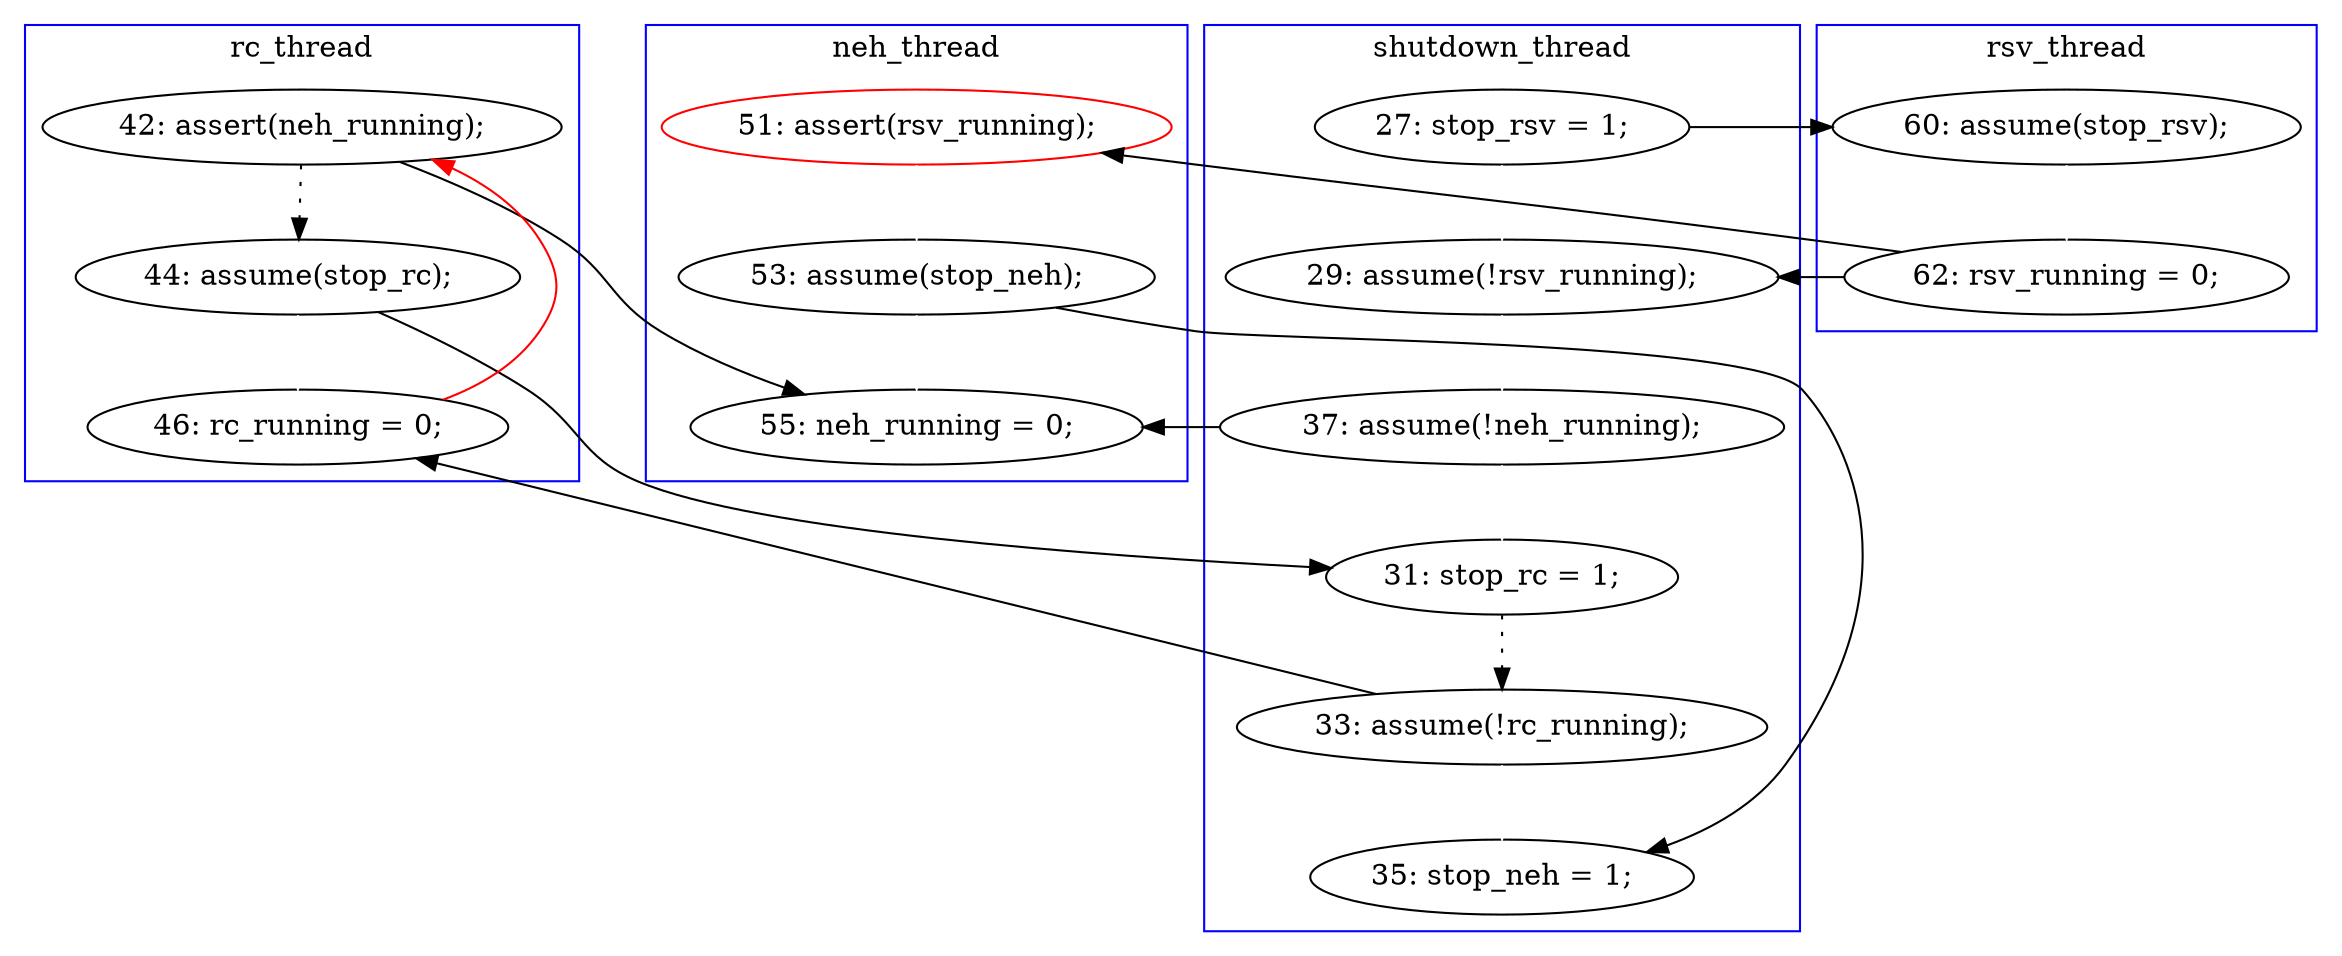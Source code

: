 digraph Counterexample {
	22 -> 26 [color = white, style = solid]
	20 -> 22 [color = white, style = solid]
	10 -> 18 [color = black, style = solid, constraint = false]
	27 -> 29 [color = white, style = solid]
	13 -> 24 [color = black, style = dotted]
	18 -> 19 [color = white, style = solid]
	13 -> 25 [color = black, style = solid, constraint = false]
	23 -> 25 [color = white, style = solid]
	27 -> 34 [color = black, style = solid, constraint = false]
	21 -> 23 [color = white, style = solid]
	10 -> 20 [color = white, style = solid]
	34 -> 13 [color = red, style = solid, constraint = false]
	22 -> 25 [color = black, style = solid, constraint = false]
	23 -> 29 [color = black, style = solid, constraint = false]
	26 -> 27 [color = black, style = dotted]
	19 -> 20 [color = black, style = solid, constraint = false]
	24 -> 34 [color = white, style = solid]
	19 -> 21 [color = black, style = solid, constraint = false]
	24 -> 26 [color = black, style = solid, constraint = false]
	subgraph cluster2 {
		label = rc_thread
		color = blue
		24  [label = "44: assume(stop_rc);"]
		34  [label = "46: rc_running = 0;"]
		13  [label = "42: assert(neh_running);"]
	}
	subgraph cluster4 {
		label = rsv_thread
		color = blue
		18  [label = "60: assume(stop_rsv);"]
		19  [label = "62: rsv_running = 0;"]
	}
	subgraph cluster3 {
		label = neh_thread
		color = blue
		23  [label = "53: assume(stop_neh);"]
		25  [label = "55: neh_running = 0;"]
		21  [label = "51: assert(rsv_running);", color = red]
	}
	subgraph cluster1 {
		label = shutdown_thread
		color = blue
		26  [label = "31: stop_rc = 1;"]
		20  [label = "29: assume(!rsv_running);"]
		22  [label = "37: assume(!neh_running);"]
		29  [label = "35: stop_neh = 1;"]
		10  [label = "27: stop_rsv = 1;"]
		27  [label = "33: assume(!rc_running);"]
	}
}